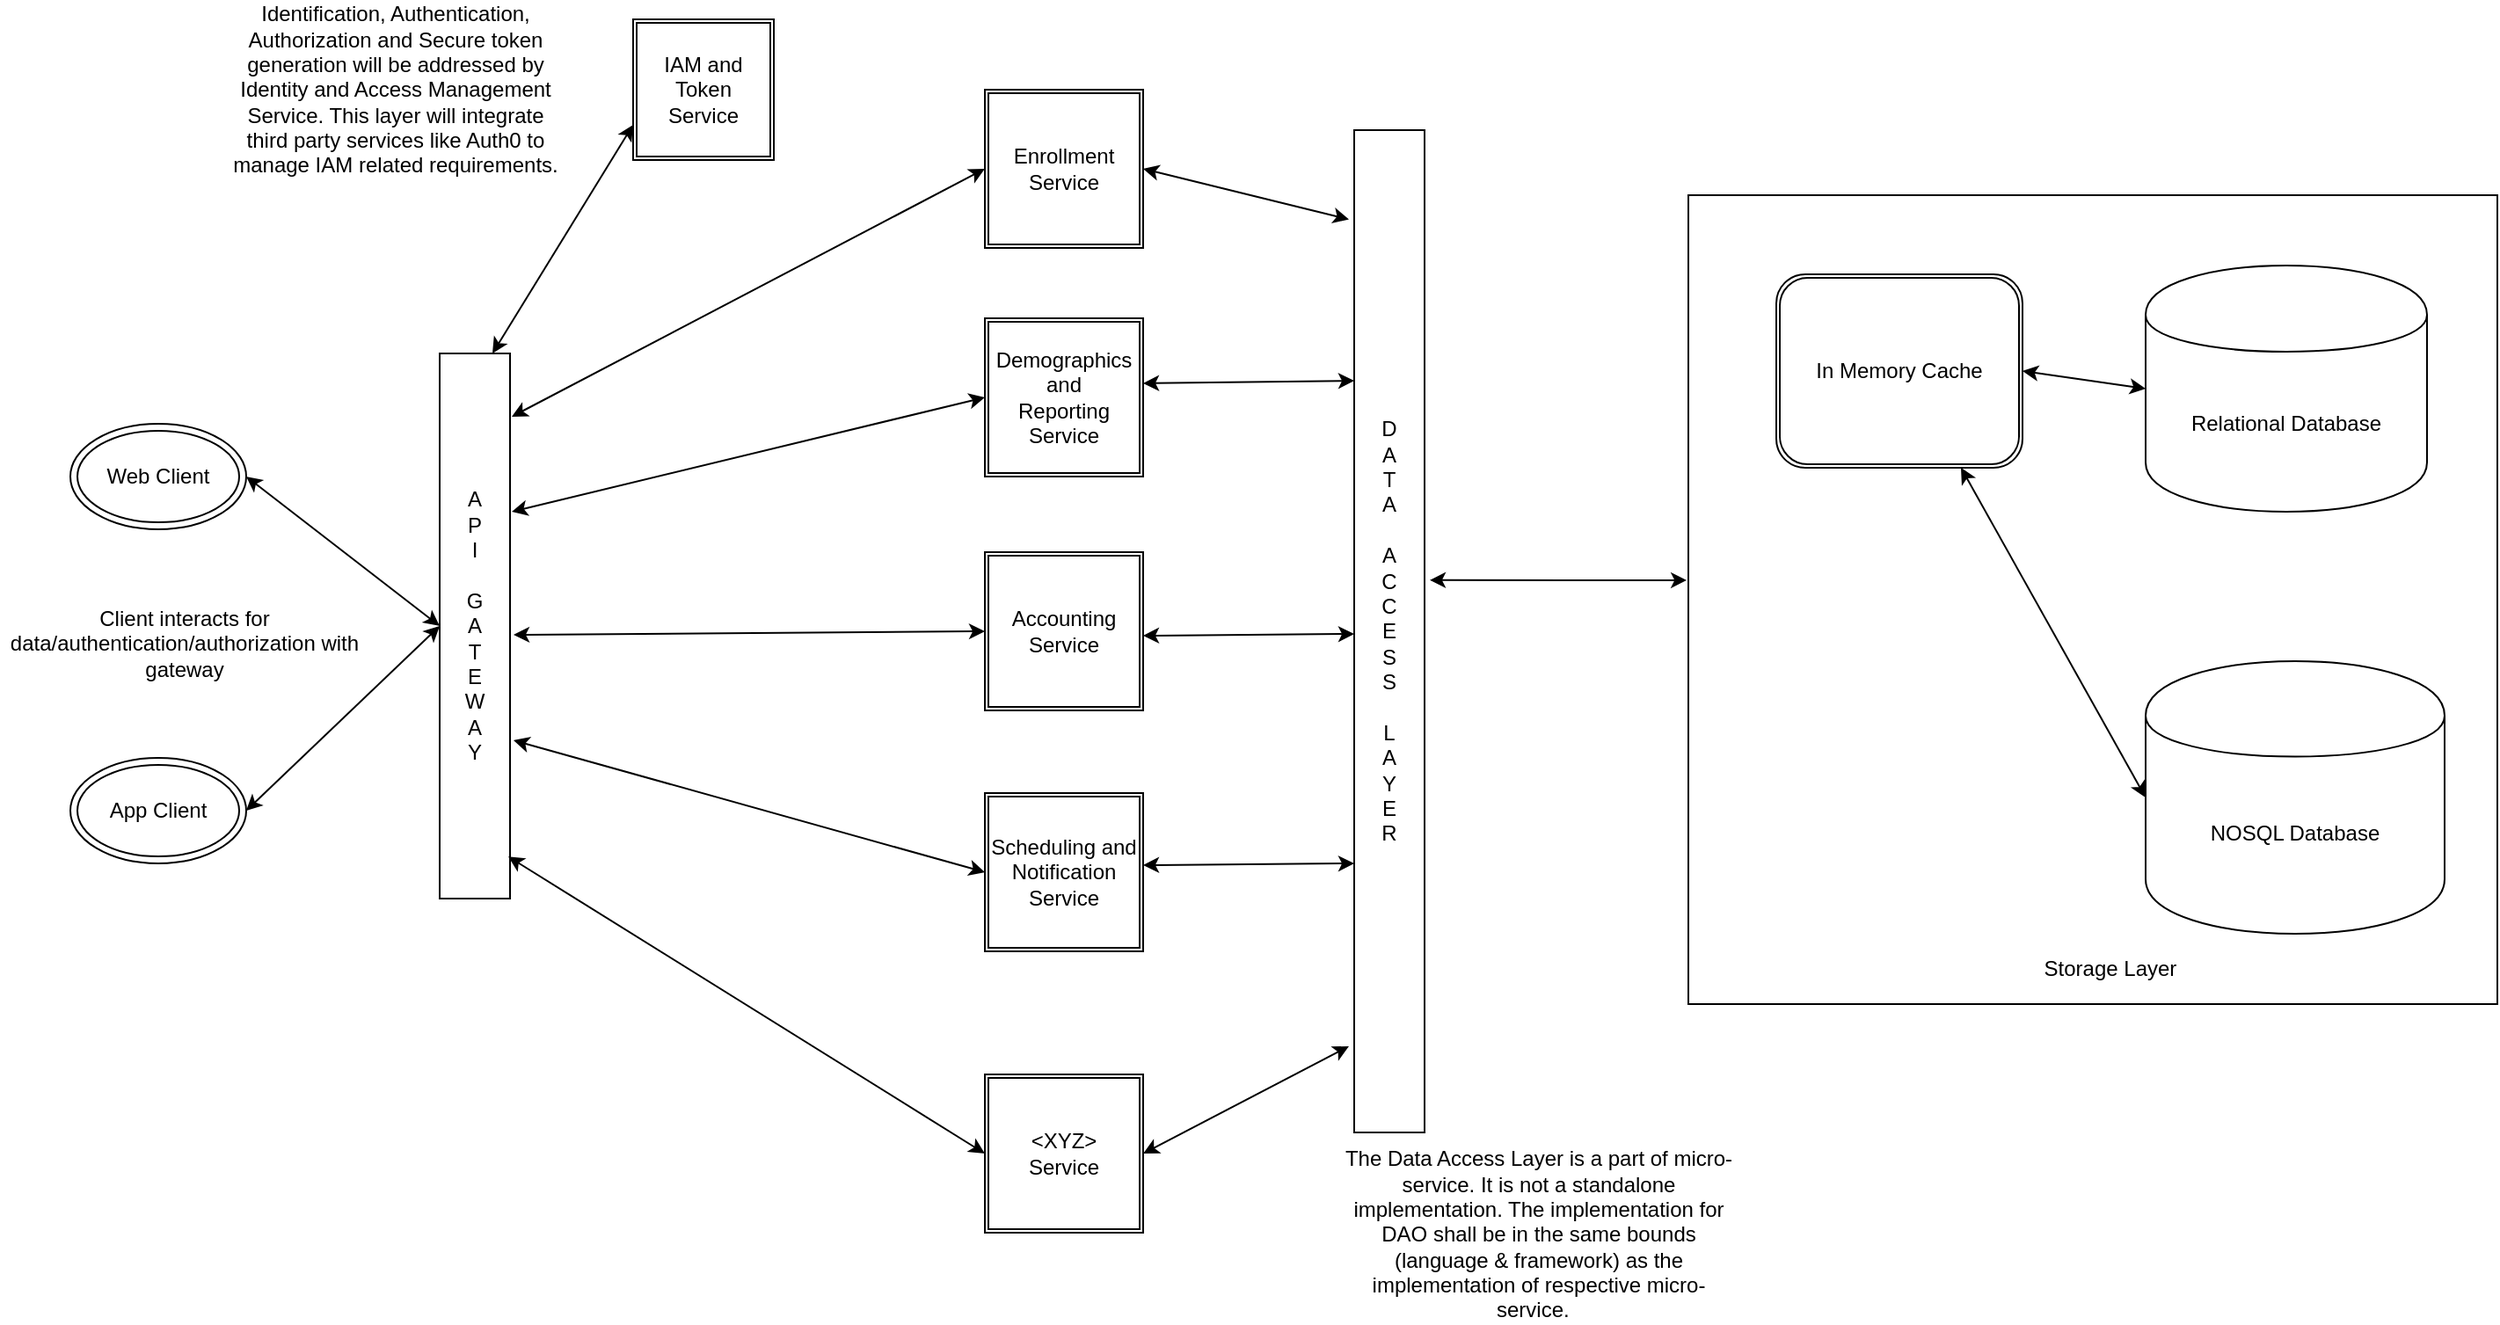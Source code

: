 <mxfile version="10.7.5" type="github"><diagram id="nEVin6h8f2KpLFeUjwzo" name="System Architecture Overview"><mxGraphModel dx="1158" dy="798" grid="1" gridSize="10" guides="1" tooltips="1" connect="1" arrows="1" fold="1" page="1" pageScale="1" pageWidth="1100" pageHeight="850" math="0" shadow="0"><root><mxCell id="0"/><mxCell id="1" parent="0"/><mxCell id="lZc6xC2uZv-VmIgXL_me-2" value="A&lt;br&gt;P&lt;br&gt;I&lt;br&gt;&lt;br&gt;G&lt;br&gt;A&lt;br&gt;T&lt;br&gt;E&lt;br&gt;W&lt;br&gt;A&lt;br&gt;Y" style="rounded=0;whiteSpace=wrap;html=1;" vertex="1" parent="1"><mxGeometry x="250" y="230" width="40" height="310" as="geometry"/></mxCell><mxCell id="lZc6xC2uZv-VmIgXL_me-3" value="IAM and Token Service" style="shape=ext;double=1;whiteSpace=wrap;html=1;aspect=fixed;" vertex="1" parent="1"><mxGeometry x="360" y="40" width="80" height="80" as="geometry"/></mxCell><mxCell id="lZc6xC2uZv-VmIgXL_me-4" value="Web Client&lt;br&gt;" style="ellipse;shape=doubleEllipse;whiteSpace=wrap;html=1;" vertex="1" parent="1"><mxGeometry x="40" y="270" width="100" height="60" as="geometry"/></mxCell><mxCell id="lZc6xC2uZv-VmIgXL_me-5" value="App Client" style="ellipse;shape=doubleEllipse;whiteSpace=wrap;html=1;" vertex="1" parent="1"><mxGeometry x="40" y="460" width="100" height="60" as="geometry"/></mxCell><mxCell id="lZc6xC2uZv-VmIgXL_me-6" value="" style="endArrow=classic;startArrow=classic;html=1;exitX=1;exitY=0.5;exitDx=0;exitDy=0;entryX=0;entryY=0.5;entryDx=0;entryDy=0;" edge="1" parent="1" source="lZc6xC2uZv-VmIgXL_me-4" target="lZc6xC2uZv-VmIgXL_me-2"><mxGeometry width="50" height="50" relative="1" as="geometry"><mxPoint x="150" y="400" as="sourcePoint"/><mxPoint x="200" y="350" as="targetPoint"/></mxGeometry></mxCell><mxCell id="lZc6xC2uZv-VmIgXL_me-7" value="" style="endArrow=classic;startArrow=classic;html=1;exitX=1;exitY=0.5;exitDx=0;exitDy=0;entryX=0;entryY=0.5;entryDx=0;entryDy=0;" edge="1" parent="1" source="lZc6xC2uZv-VmIgXL_me-5" target="lZc6xC2uZv-VmIgXL_me-2"><mxGeometry width="50" height="50" relative="1" as="geometry"><mxPoint x="160" y="490" as="sourcePoint"/><mxPoint x="210" y="440" as="targetPoint"/></mxGeometry></mxCell><UserObject label="Client interacts for data/authentication/authorization with gateway" placeholders="1" name="Variable" id="lZc6xC2uZv-VmIgXL_me-10"><mxCell style="text;html=1;strokeColor=none;fillColor=none;align=center;verticalAlign=middle;whiteSpace=wrap;overflow=hidden;" vertex="1" parent="1"><mxGeometry y="355" width="210" height="80" as="geometry"/></mxCell></UserObject><mxCell id="lZc6xC2uZv-VmIgXL_me-11" value="Enrollment Service" style="shape=ext;double=1;whiteSpace=wrap;html=1;aspect=fixed;" vertex="1" parent="1"><mxGeometry x="560" y="80" width="90" height="90" as="geometry"/></mxCell><mxCell id="lZc6xC2uZv-VmIgXL_me-12" value="Demographics and &lt;br&gt;Reporting Service&lt;br&gt;" style="shape=ext;double=1;whiteSpace=wrap;html=1;aspect=fixed;" vertex="1" parent="1"><mxGeometry x="560" y="210" width="90" height="90" as="geometry"/></mxCell><mxCell id="lZc6xC2uZv-VmIgXL_me-14" value="Accounting&lt;br&gt;Service&lt;br&gt;" style="shape=ext;double=1;whiteSpace=wrap;html=1;aspect=fixed;" vertex="1" parent="1"><mxGeometry x="560" y="343" width="90" height="90" as="geometry"/></mxCell><mxCell id="lZc6xC2uZv-VmIgXL_me-15" value="Scheduling and Notification&lt;br&gt;Service&lt;br&gt;" style="shape=ext;double=1;whiteSpace=wrap;html=1;aspect=fixed;" vertex="1" parent="1"><mxGeometry x="560" y="480" width="90" height="90" as="geometry"/></mxCell><mxCell id="lZc6xC2uZv-VmIgXL_me-16" value="" style="endArrow=classic;startArrow=classic;html=1;exitX=0.75;exitY=0;exitDx=0;exitDy=0;entryX=0;entryY=0.75;entryDx=0;entryDy=0;" edge="1" parent="1" source="lZc6xC2uZv-VmIgXL_me-2" target="lZc6xC2uZv-VmIgXL_me-3"><mxGeometry width="50" height="50" relative="1" as="geometry"><mxPoint x="310" y="220" as="sourcePoint"/><mxPoint x="360" y="170" as="targetPoint"/></mxGeometry></mxCell><mxCell id="lZc6xC2uZv-VmIgXL_me-17" value="" style="endArrow=classic;startArrow=classic;html=1;entryX=0;entryY=0.5;entryDx=0;entryDy=0;exitX=1.025;exitY=0.116;exitDx=0;exitDy=0;exitPerimeter=0;" edge="1" parent="1" source="lZc6xC2uZv-VmIgXL_me-2" target="lZc6xC2uZv-VmIgXL_me-11"><mxGeometry width="50" height="50" relative="1" as="geometry"><mxPoint x="320" y="290" as="sourcePoint"/><mxPoint x="370" y="240" as="targetPoint"/></mxGeometry></mxCell><mxCell id="lZc6xC2uZv-VmIgXL_me-18" value="" style="endArrow=classic;startArrow=classic;html=1;entryX=0;entryY=0.5;entryDx=0;entryDy=0;" edge="1" parent="1" target="lZc6xC2uZv-VmIgXL_me-12"><mxGeometry width="50" height="50" relative="1" as="geometry"><mxPoint x="291" y="320" as="sourcePoint"/><mxPoint x="570" y="215" as="targetPoint"/></mxGeometry></mxCell><mxCell id="lZc6xC2uZv-VmIgXL_me-19" value="" style="endArrow=classic;startArrow=classic;html=1;entryX=0;entryY=0.5;entryDx=0;entryDy=0;" edge="1" parent="1" target="lZc6xC2uZv-VmIgXL_me-14"><mxGeometry width="50" height="50" relative="1" as="geometry"><mxPoint x="292" y="390" as="sourcePoint"/><mxPoint x="580" y="225" as="targetPoint"/></mxGeometry></mxCell><mxCell id="lZc6xC2uZv-VmIgXL_me-20" value="" style="endArrow=classic;startArrow=classic;html=1;entryX=0;entryY=0.5;entryDx=0;entryDy=0;" edge="1" parent="1" target="lZc6xC2uZv-VmIgXL_me-15"><mxGeometry width="50" height="50" relative="1" as="geometry"><mxPoint x="292" y="450" as="sourcePoint"/><mxPoint x="590" y="235" as="targetPoint"/></mxGeometry></mxCell><mxCell id="lZc6xC2uZv-VmIgXL_me-22" value="&amp;lt;XYZ&amp;gt;&lt;br&gt;Service&lt;br&gt;" style="shape=ext;double=1;whiteSpace=wrap;html=1;aspect=fixed;" vertex="1" parent="1"><mxGeometry x="560" y="640" width="90" height="90" as="geometry"/></mxCell><mxCell id="lZc6xC2uZv-VmIgXL_me-23" value="" style="endArrow=classic;startArrow=classic;html=1;entryX=0;entryY=0.5;entryDx=0;entryDy=0;exitX=0.975;exitY=0.923;exitDx=0;exitDy=0;exitPerimeter=0;" edge="1" parent="1" source="lZc6xC2uZv-VmIgXL_me-2" target="lZc6xC2uZv-VmIgXL_me-22"><mxGeometry width="50" height="50" relative="1" as="geometry"><mxPoint x="299" y="410" as="sourcePoint"/><mxPoint x="570" y="535" as="targetPoint"/></mxGeometry></mxCell><mxCell id="lZc6xC2uZv-VmIgXL_me-30" value="D&lt;br&gt;A&lt;br&gt;T&lt;br&gt;A&lt;br&gt;&lt;br&gt;A&lt;br&gt;C&lt;br&gt;C&lt;br&gt;E&lt;br&gt;S&lt;br&gt;S&lt;br&gt;&lt;br&gt;L&lt;br&gt;A&lt;br&gt;Y&lt;br&gt;E&lt;br&gt;R" style="rounded=0;whiteSpace=wrap;html=1;" vertex="1" parent="1"><mxGeometry x="770" y="103" width="40" height="570" as="geometry"/></mxCell><mxCell id="lZc6xC2uZv-VmIgXL_me-31" value="" style="endArrow=classic;startArrow=classic;html=1;exitX=1;exitY=0.5;exitDx=0;exitDy=0;entryX=-0.075;entryY=0.089;entryDx=0;entryDy=0;entryPerimeter=0;" edge="1" parent="1" source="lZc6xC2uZv-VmIgXL_me-11" target="lZc6xC2uZv-VmIgXL_me-30"><mxGeometry width="50" height="50" relative="1" as="geometry"><mxPoint x="680" y="388" as="sourcePoint"/><mxPoint x="730" y="338" as="targetPoint"/></mxGeometry></mxCell><mxCell id="lZc6xC2uZv-VmIgXL_me-32" value="" style="endArrow=classic;startArrow=classic;html=1;exitX=1;exitY=0.411;exitDx=0;exitDy=0;entryX=0;entryY=0.25;entryDx=0;entryDy=0;exitPerimeter=0;" edge="1" parent="1" source="lZc6xC2uZv-VmIgXL_me-12" target="lZc6xC2uZv-VmIgXL_me-30"><mxGeometry width="50" height="50" relative="1" as="geometry"><mxPoint x="660" y="135" as="sourcePoint"/><mxPoint x="777" y="202" as="targetPoint"/></mxGeometry></mxCell><mxCell id="lZc6xC2uZv-VmIgXL_me-33" value="" style="endArrow=classic;startArrow=classic;html=1;exitX=1;exitY=0.411;exitDx=0;exitDy=0;entryX=0;entryY=0.25;entryDx=0;entryDy=0;exitPerimeter=0;" edge="1" parent="1"><mxGeometry width="50" height="50" relative="1" as="geometry"><mxPoint x="650" y="390.5" as="sourcePoint"/><mxPoint x="770" y="389.5" as="targetPoint"/></mxGeometry></mxCell><mxCell id="lZc6xC2uZv-VmIgXL_me-34" value="" style="endArrow=classic;startArrow=classic;html=1;exitX=1;exitY=0.411;exitDx=0;exitDy=0;entryX=0;entryY=0.25;entryDx=0;entryDy=0;exitPerimeter=0;" edge="1" parent="1"><mxGeometry width="50" height="50" relative="1" as="geometry"><mxPoint x="650" y="521" as="sourcePoint"/><mxPoint x="770" y="520" as="targetPoint"/></mxGeometry></mxCell><mxCell id="lZc6xC2uZv-VmIgXL_me-35" value="" style="endArrow=classic;startArrow=classic;html=1;exitX=1;exitY=0.5;exitDx=0;exitDy=0;entryX=-0.075;entryY=0.914;entryDx=0;entryDy=0;entryPerimeter=0;" edge="1" parent="1" source="lZc6xC2uZv-VmIgXL_me-22" target="lZc6xC2uZv-VmIgXL_me-30"><mxGeometry width="50" height="50" relative="1" as="geometry"><mxPoint x="680" y="700" as="sourcePoint"/><mxPoint x="730" y="650" as="targetPoint"/></mxGeometry></mxCell><mxCell id="lZc6xC2uZv-VmIgXL_me-36" value="" style="endArrow=classic;startArrow=classic;html=1;entryX=-0.002;entryY=0.476;entryDx=0;entryDy=0;entryPerimeter=0;exitX=1.075;exitY=0.449;exitDx=0;exitDy=0;exitPerimeter=0;" edge="1" parent="1" source="lZc6xC2uZv-VmIgXL_me-30" target="lZc6xC2uZv-VmIgXL_me-24"><mxGeometry width="50" height="50" relative="1" as="geometry"><mxPoint x="840" y="360" as="sourcePoint"/><mxPoint x="890" y="310" as="targetPoint"/></mxGeometry></mxCell><mxCell id="lZc6xC2uZv-VmIgXL_me-40" value="" style="group" vertex="1" connectable="0" parent="1"><mxGeometry x="960" y="140" width="460" height="460" as="geometry"/></mxCell><mxCell id="lZc6xC2uZv-VmIgXL_me-24" value="" style="whiteSpace=wrap;html=1;aspect=fixed;" vertex="1" parent="lZc6xC2uZv-VmIgXL_me-40"><mxGeometry width="460" height="460" as="geometry"/></mxCell><mxCell id="lZc6xC2uZv-VmIgXL_me-25" value="In Memory Cache" style="shape=ext;double=1;rounded=1;whiteSpace=wrap;html=1;" vertex="1" parent="lZc6xC2uZv-VmIgXL_me-40"><mxGeometry x="50" y="45" width="140" height="110" as="geometry"/></mxCell><mxCell id="lZc6xC2uZv-VmIgXL_me-26" value="Relational Database" style="shape=cylinder;whiteSpace=wrap;html=1;boundedLbl=1;backgroundOutline=1;" vertex="1" parent="lZc6xC2uZv-VmIgXL_me-40"><mxGeometry x="260" y="40" width="160" height="140" as="geometry"/></mxCell><mxCell id="lZc6xC2uZv-VmIgXL_me-28" value="NOSQL Database" style="shape=cylinder;whiteSpace=wrap;html=1;boundedLbl=1;backgroundOutline=1;" vertex="1" parent="lZc6xC2uZv-VmIgXL_me-40"><mxGeometry x="260" y="265" width="170" height="155" as="geometry"/></mxCell><UserObject label="Storage Layer" placeholders="1" name="Variable" id="lZc6xC2uZv-VmIgXL_me-39"><mxCell style="text;html=1;strokeColor=none;fillColor=none;align=center;verticalAlign=middle;whiteSpace=wrap;overflow=hidden;" vertex="1" parent="lZc6xC2uZv-VmIgXL_me-40"><mxGeometry x="200" y="430" width="80" height="20" as="geometry"/></mxCell></UserObject><mxCell id="lZc6xC2uZv-VmIgXL_me-41" value="" style="endArrow=classic;startArrow=classic;html=1;entryX=0;entryY=0.5;entryDx=0;entryDy=0;exitX=1;exitY=0.5;exitDx=0;exitDy=0;" edge="1" parent="lZc6xC2uZv-VmIgXL_me-40" source="lZc6xC2uZv-VmIgXL_me-25" target="lZc6xC2uZv-VmIgXL_me-26"><mxGeometry width="50" height="50" relative="1" as="geometry"><mxPoint x="-630" y="660" as="sourcePoint"/><mxPoint x="-580" y="610" as="targetPoint"/></mxGeometry></mxCell><mxCell id="lZc6xC2uZv-VmIgXL_me-42" value="" style="endArrow=classic;startArrow=classic;html=1;entryX=0;entryY=0.5;entryDx=0;entryDy=0;exitX=0.75;exitY=1;exitDx=0;exitDy=0;" edge="1" parent="lZc6xC2uZv-VmIgXL_me-40" source="lZc6xC2uZv-VmIgXL_me-25" target="lZc6xC2uZv-VmIgXL_me-28"><mxGeometry width="50" height="50" relative="1" as="geometry"><mxPoint x="-510" y="660" as="sourcePoint"/><mxPoint x="-460" y="610" as="targetPoint"/></mxGeometry></mxCell><mxCell id="lZc6xC2uZv-VmIgXL_me-44" value="The Data Access Layer is a part of micro-service. It is not a standalone implementation. The implementation for DAO shall be in the same bounds (language &amp;amp; framework) as the implementation of respective micro-service.&amp;nbsp;&amp;nbsp;" style="text;html=1;strokeColor=none;fillColor=none;align=center;verticalAlign=middle;whiteSpace=wrap;rounded=0;" vertex="1" parent="1"><mxGeometry x="760" y="682" width="230" height="98" as="geometry"/></mxCell><mxCell id="lZc6xC2uZv-VmIgXL_me-45" value="Identification, Authentication, Authorization and Secure token generation will be addressed by Identity and Access Management Service. This layer will integrate third party services like Auth0 to manage IAM related requirements." style="text;html=1;strokeColor=none;fillColor=none;align=center;verticalAlign=middle;whiteSpace=wrap;rounded=0;" vertex="1" parent="1"><mxGeometry x="130" y="30" width="190" height="100" as="geometry"/></mxCell></root></mxGraphModel></diagram></mxfile>